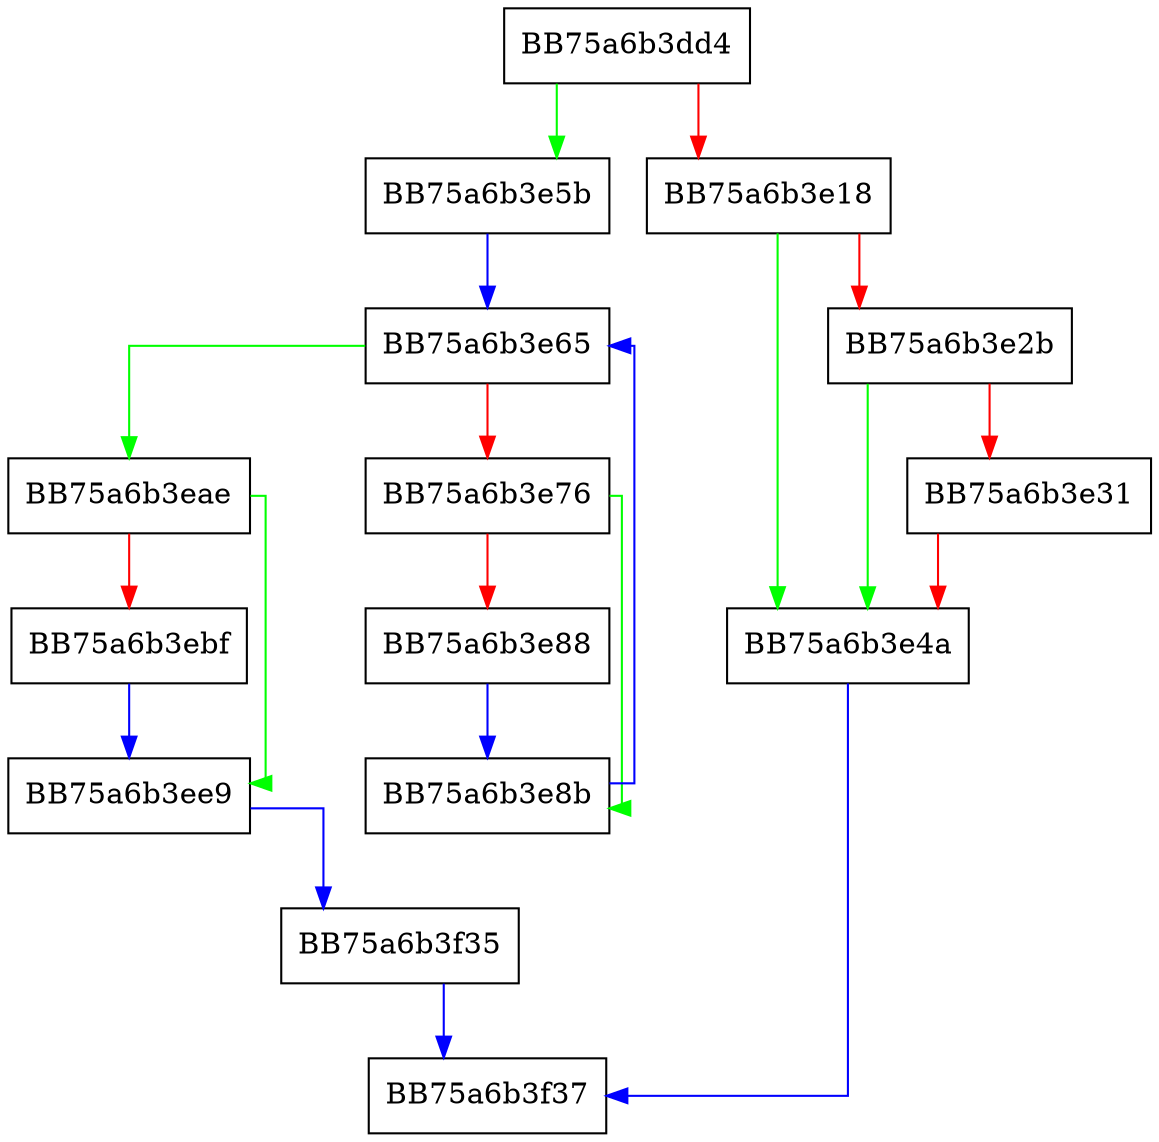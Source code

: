 digraph SetFsHardeningExclusionProcessData {
  node [shape="box"];
  graph [splines=ortho];
  BB75a6b3dd4 -> BB75a6b3e5b [color="green"];
  BB75a6b3dd4 -> BB75a6b3e18 [color="red"];
  BB75a6b3e18 -> BB75a6b3e4a [color="green"];
  BB75a6b3e18 -> BB75a6b3e2b [color="red"];
  BB75a6b3e2b -> BB75a6b3e4a [color="green"];
  BB75a6b3e2b -> BB75a6b3e31 [color="red"];
  BB75a6b3e31 -> BB75a6b3e4a [color="red"];
  BB75a6b3e4a -> BB75a6b3f37 [color="blue"];
  BB75a6b3e5b -> BB75a6b3e65 [color="blue"];
  BB75a6b3e65 -> BB75a6b3eae [color="green"];
  BB75a6b3e65 -> BB75a6b3e76 [color="red"];
  BB75a6b3e76 -> BB75a6b3e8b [color="green"];
  BB75a6b3e76 -> BB75a6b3e88 [color="red"];
  BB75a6b3e88 -> BB75a6b3e8b [color="blue"];
  BB75a6b3e8b -> BB75a6b3e65 [color="blue"];
  BB75a6b3eae -> BB75a6b3ee9 [color="green"];
  BB75a6b3eae -> BB75a6b3ebf [color="red"];
  BB75a6b3ebf -> BB75a6b3ee9 [color="blue"];
  BB75a6b3ee9 -> BB75a6b3f35 [color="blue"];
  BB75a6b3f35 -> BB75a6b3f37 [color="blue"];
}
